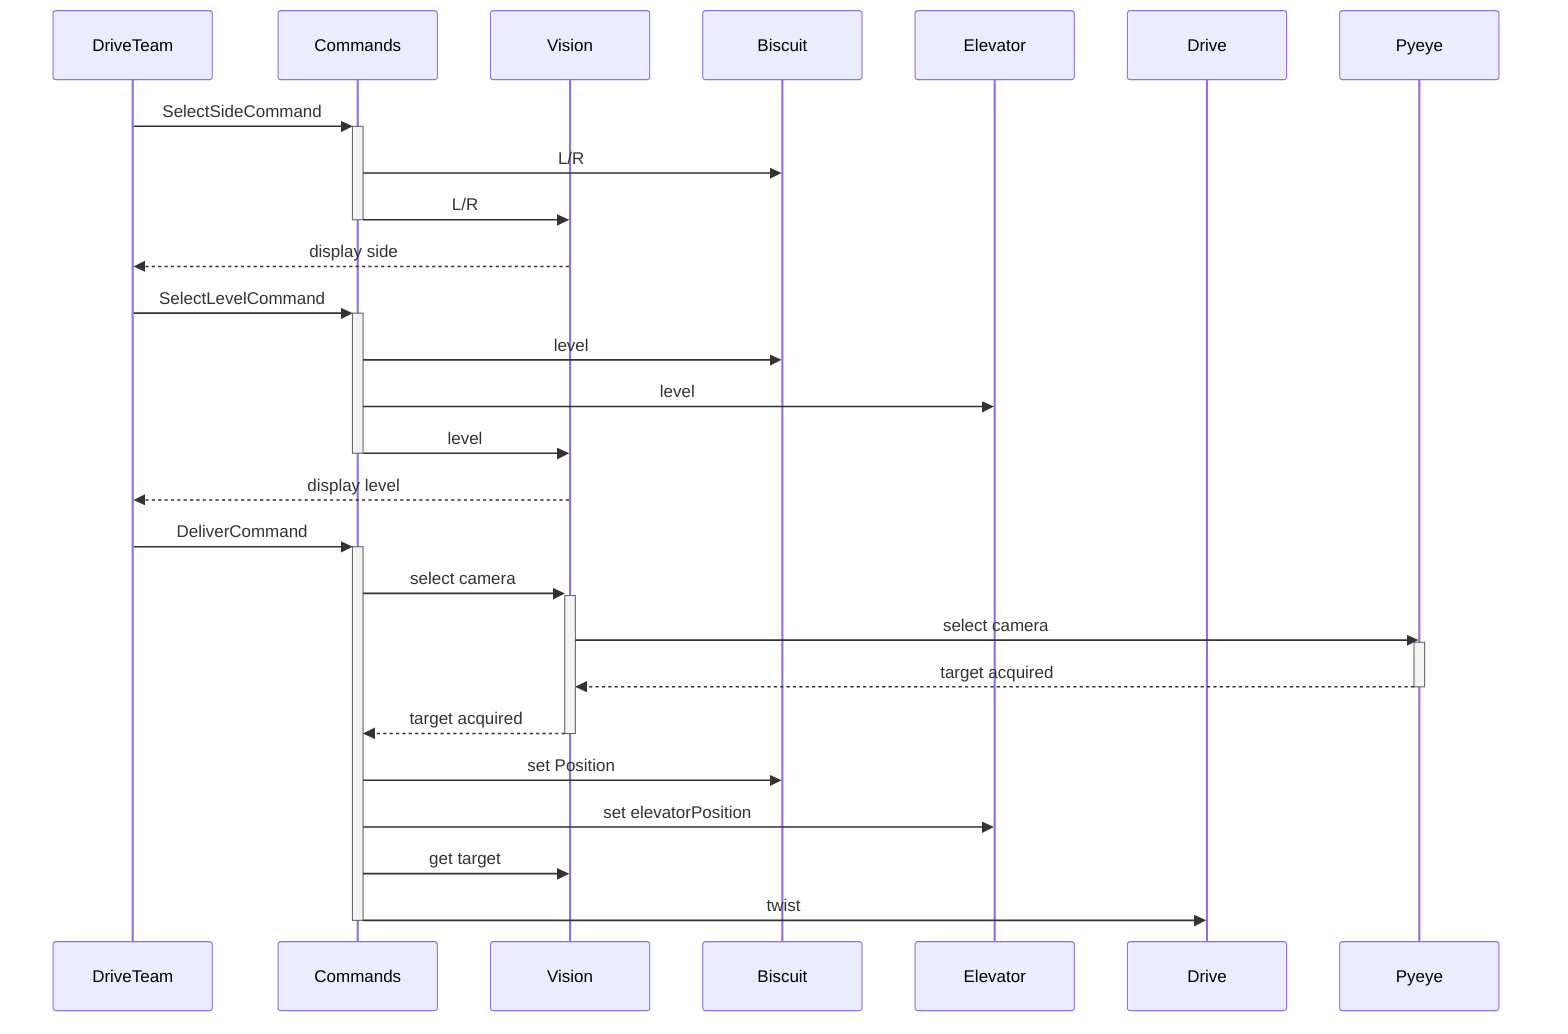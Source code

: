 sequenceDiagram
participant DriveTeam
participant Commands
participant Vision
participant Biscuit
participant Elevator
participant Drive
participant Pyeye
DriveTeam ->> +Commands:SelectSideCommand
Commands->> Biscuit: L/R
Commands->> -Vision: L/R
Vision -->> DriveTeam: display side
DriveTeam ->> +Commands:SelectLevelCommand
Commands->> Biscuit: level
Commands->> Elevator: level
Commands->> -Vision: level
Vision -->> DriveTeam: display level

DriveTeam ->> +Commands: DeliverCommand

Commands ->> +Vision: select camera

Vision ->> Pyeye: select camera
activate Pyeye
Pyeye -->> Vision: target acquired
deactivate Pyeye
Vision -->> -Commands: target acquired
Commands ->> Biscuit: set Position

Commands ->> Elevator: set elevatorPosition

Commands ->> Vision: get target
Commands ->> -Drive: twist